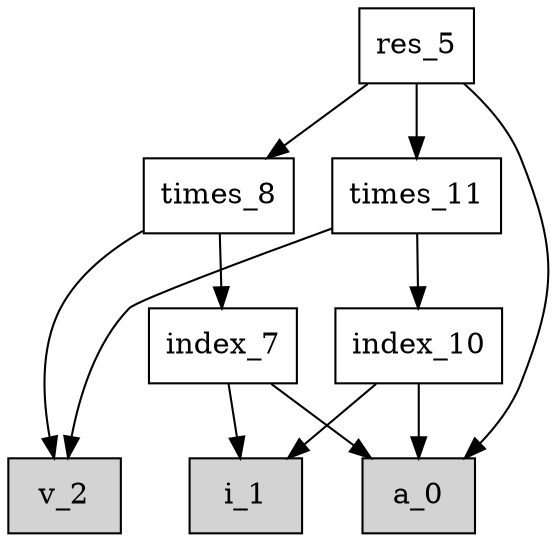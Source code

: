digraph finite_state_machine {
	rankdir=DT;
        fontname="Courier"
	node [shape = rectangle, bgcolor="red", style=filled]; a_0 i_1 v_2;
	node [shape = rectangle, fillcolor=white];
        {rank=same; a_0 i_1 v_2}
        index_10 -> a_0
        index_10 -> i_1
        times_11 -> index_10
        times_11 -> v_2
        index_7 -> a_0
        index_7 -> i_1
        times_8 -> index_7
        times_8 -> v_2
        res_5 -> a_0
        res_5 -> times_8
        res_5 -> times_11
}
